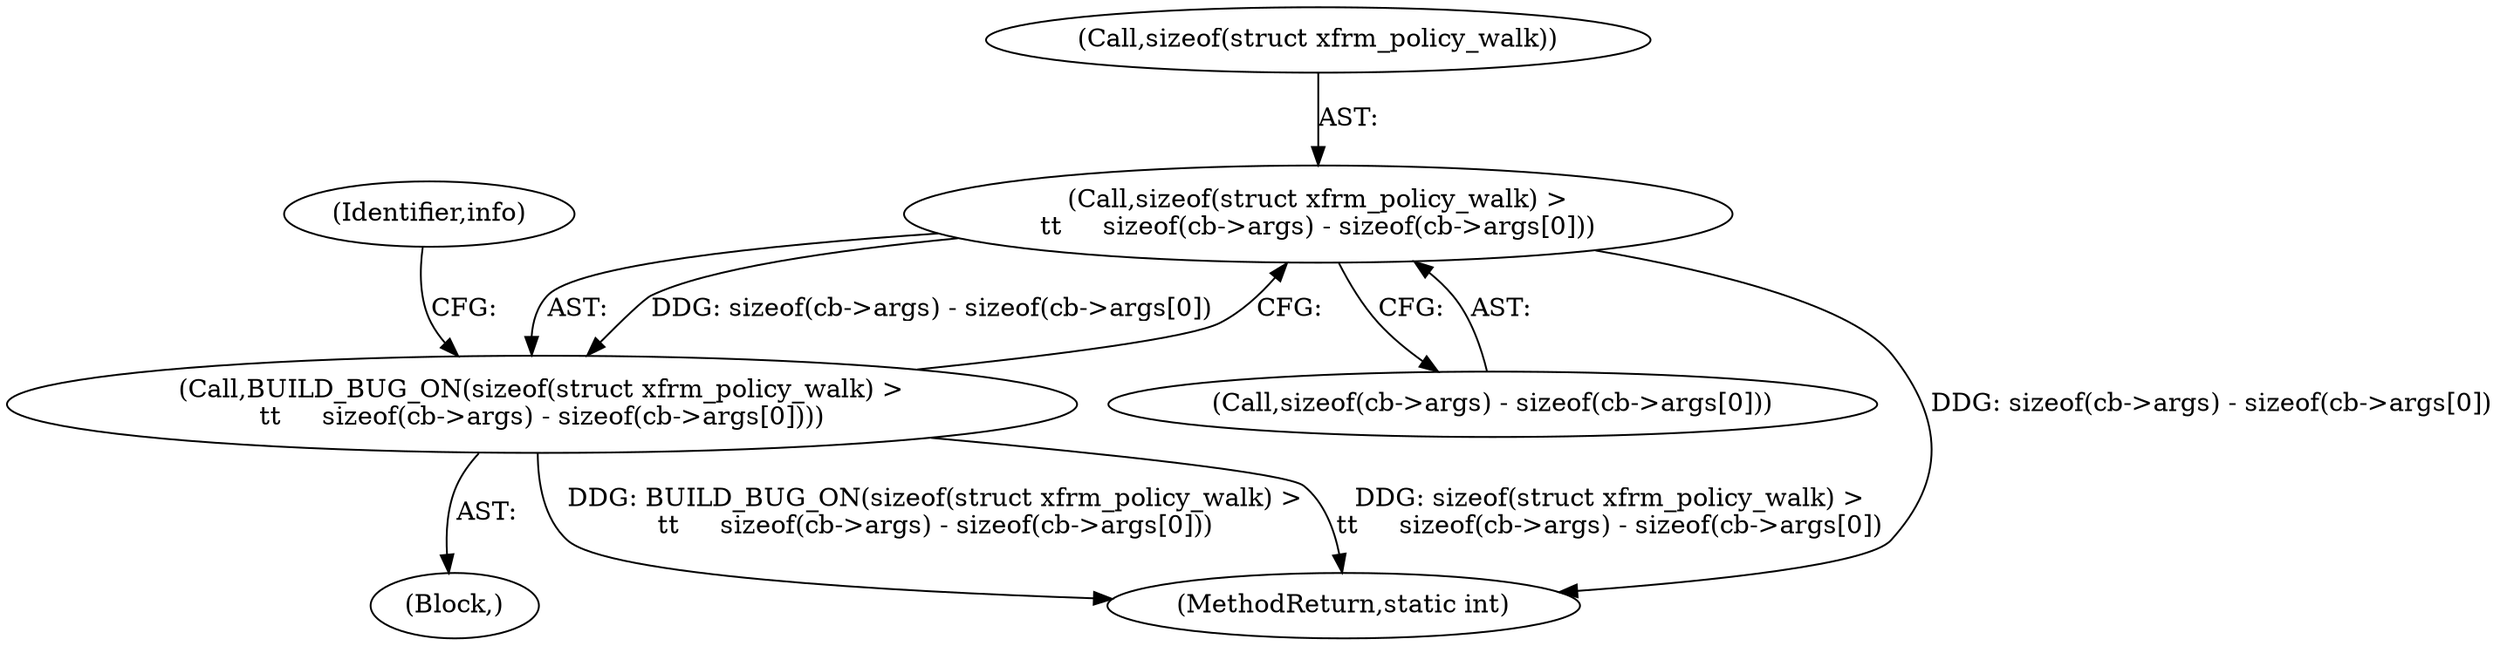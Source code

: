digraph "0_linux_1137b5e2529a8f5ca8ee709288ecba3e68044df2@pointer" {
"1000124" [label="(Call,sizeof(struct xfrm_policy_walk) >\n\t\t     sizeof(cb->args) - sizeof(cb->args[0]))"];
"1000123" [label="(Call,BUILD_BUG_ON(sizeof(struct xfrm_policy_walk) >\n\t\t     sizeof(cb->args) - sizeof(cb->args[0])))"];
"1000127" [label="(Call,sizeof(cb->args) - sizeof(cb->args[0]))"];
"1000125" [label="(Call,sizeof(struct xfrm_policy_walk))"];
"1000124" [label="(Call,sizeof(struct xfrm_policy_walk) >\n\t\t     sizeof(cb->args) - sizeof(cb->args[0]))"];
"1000123" [label="(Call,BUILD_BUG_ON(sizeof(struct xfrm_policy_walk) >\n\t\t     sizeof(cb->args) - sizeof(cb->args[0])))"];
"1000140" [label="(Identifier,info)"];
"1000103" [label="(Block,)"];
"1000194" [label="(MethodReturn,static int)"];
"1000124" -> "1000123"  [label="AST: "];
"1000124" -> "1000127"  [label="CFG: "];
"1000125" -> "1000124"  [label="AST: "];
"1000127" -> "1000124"  [label="AST: "];
"1000123" -> "1000124"  [label="CFG: "];
"1000124" -> "1000194"  [label="DDG: sizeof(cb->args) - sizeof(cb->args[0])"];
"1000124" -> "1000123"  [label="DDG: sizeof(cb->args) - sizeof(cb->args[0])"];
"1000123" -> "1000103"  [label="AST: "];
"1000140" -> "1000123"  [label="CFG: "];
"1000123" -> "1000194"  [label="DDG: BUILD_BUG_ON(sizeof(struct xfrm_policy_walk) >\n\t\t     sizeof(cb->args) - sizeof(cb->args[0]))"];
"1000123" -> "1000194"  [label="DDG: sizeof(struct xfrm_policy_walk) >\n\t\t     sizeof(cb->args) - sizeof(cb->args[0])"];
}
